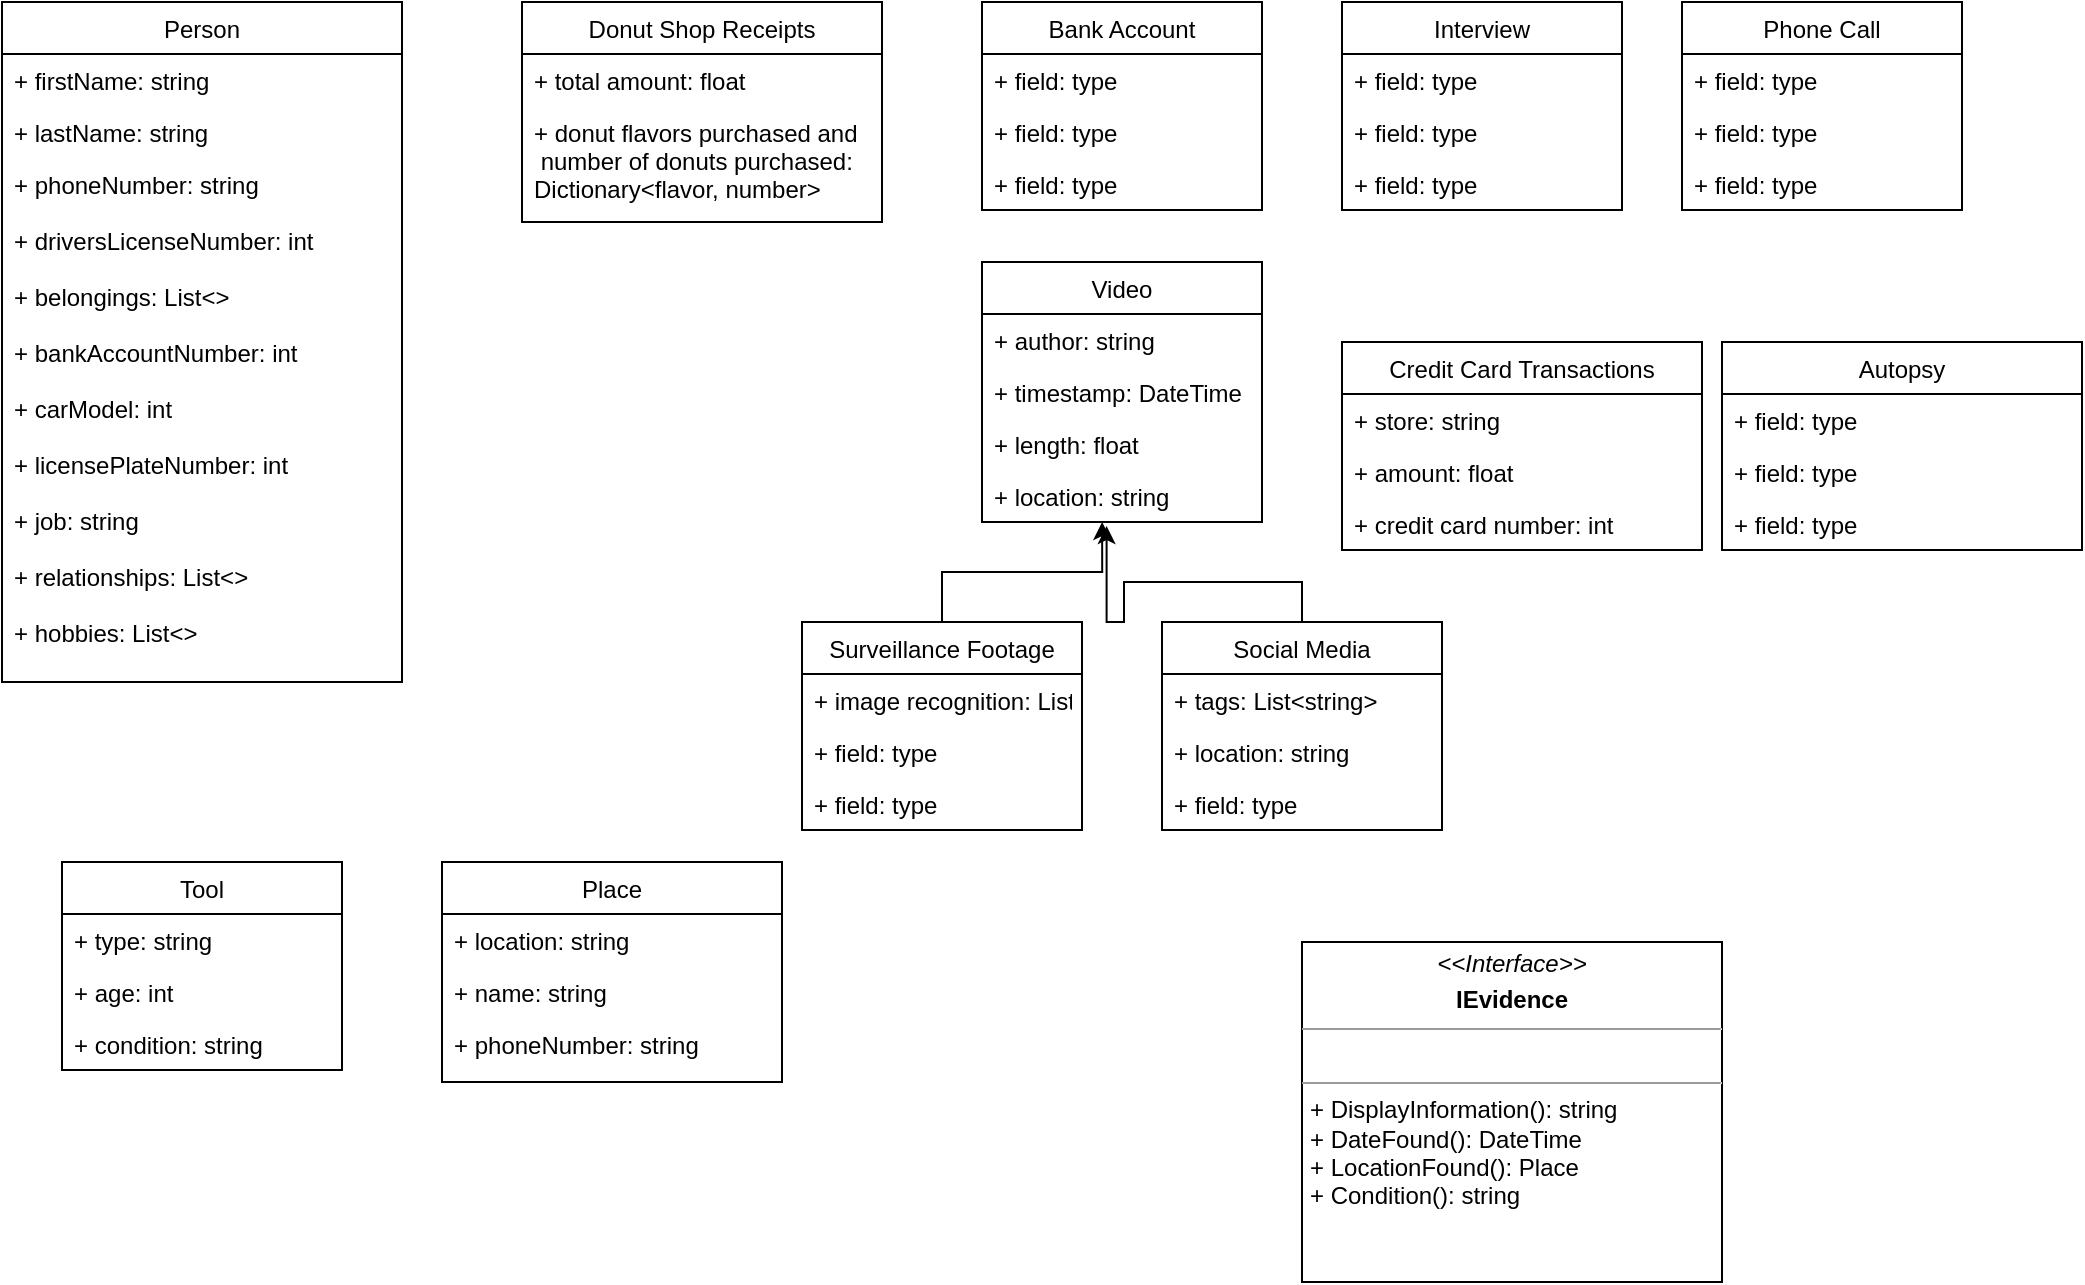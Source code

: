 <mxfile version="16.1.2" type="device"><diagram id="GpX4AnPzuE4LlQAOS_ol" name="Page-1"><mxGraphModel dx="895" dy="683" grid="1" gridSize="10" guides="1" tooltips="1" connect="1" arrows="1" fold="1" page="1" pageScale="1" pageWidth="1100" pageHeight="850" math="0" shadow="0"><root><mxCell id="0"/><mxCell id="1" parent="0"/><mxCell id="fT0EqmFZyFgD7_2aJZEb-1" value="Person" style="swimlane;fontStyle=0;childLayout=stackLayout;horizontal=1;startSize=26;fillColor=none;horizontalStack=0;resizeParent=1;resizeParentMax=0;resizeLast=0;collapsible=1;marginBottom=0;" parent="1" vertex="1"><mxGeometry x="50" y="30" width="200" height="340" as="geometry"><mxRectangle x="80" y="110" width="70" height="26" as="alternateBounds"/></mxGeometry></mxCell><mxCell id="fT0EqmFZyFgD7_2aJZEb-2" value="+ firstName: string" style="text;strokeColor=none;fillColor=none;align=left;verticalAlign=top;spacingLeft=4;spacingRight=4;overflow=hidden;rotatable=0;points=[[0,0.5],[1,0.5]];portConstraint=eastwest;" parent="fT0EqmFZyFgD7_2aJZEb-1" vertex="1"><mxGeometry y="26" width="200" height="26" as="geometry"/></mxCell><mxCell id="fT0EqmFZyFgD7_2aJZEb-3" value="+ lastName: string" style="text;strokeColor=none;fillColor=none;align=left;verticalAlign=top;spacingLeft=4;spacingRight=4;overflow=hidden;rotatable=0;points=[[0,0.5],[1,0.5]];portConstraint=eastwest;" parent="fT0EqmFZyFgD7_2aJZEb-1" vertex="1"><mxGeometry y="52" width="200" height="26" as="geometry"/></mxCell><mxCell id="fT0EqmFZyFgD7_2aJZEb-4" value="+ phoneNumber: string&#10;&#10;+ driversLicenseNumber: int&#10;&#10;+ belongings: List&lt;&gt;&#10;&#10;+ bankAccountNumber: int&#10;&#10;+ carModel: int&#10;&#10;+ licensePlateNumber: int&#10;&#10;+ job: string&#10;&#10;+ relationships: List&lt;&gt;&#10;&#10;+ hobbies: List&lt;&gt;&#10;" style="text;strokeColor=none;fillColor=none;align=left;verticalAlign=top;spacingLeft=4;spacingRight=4;overflow=hidden;rotatable=0;points=[[0,0.5],[1,0.5]];portConstraint=eastwest;" parent="fT0EqmFZyFgD7_2aJZEb-1" vertex="1"><mxGeometry y="78" width="200" height="262" as="geometry"/></mxCell><mxCell id="fT0EqmFZyFgD7_2aJZEb-5" value="Place" style="swimlane;fontStyle=0;childLayout=stackLayout;horizontal=1;startSize=26;fillColor=none;horizontalStack=0;resizeParent=1;resizeParentMax=0;resizeLast=0;collapsible=1;marginBottom=0;" parent="1" vertex="1"><mxGeometry x="270" y="460" width="170" height="110" as="geometry"><mxRectangle x="80" y="110" width="70" height="26" as="alternateBounds"/></mxGeometry></mxCell><mxCell id="fT0EqmFZyFgD7_2aJZEb-6" value="+ location: string" style="text;strokeColor=none;fillColor=none;align=left;verticalAlign=top;spacingLeft=4;spacingRight=4;overflow=hidden;rotatable=0;points=[[0,0.5],[1,0.5]];portConstraint=eastwest;" parent="fT0EqmFZyFgD7_2aJZEb-5" vertex="1"><mxGeometry y="26" width="170" height="26" as="geometry"/></mxCell><mxCell id="fT0EqmFZyFgD7_2aJZEb-7" value="+ name: string" style="text;strokeColor=none;fillColor=none;align=left;verticalAlign=top;spacingLeft=4;spacingRight=4;overflow=hidden;rotatable=0;points=[[0,0.5],[1,0.5]];portConstraint=eastwest;" parent="fT0EqmFZyFgD7_2aJZEb-5" vertex="1"><mxGeometry y="52" width="170" height="26" as="geometry"/></mxCell><mxCell id="fT0EqmFZyFgD7_2aJZEb-8" value="+ phoneNumber: string" style="text;strokeColor=none;fillColor=none;align=left;verticalAlign=top;spacingLeft=4;spacingRight=4;overflow=hidden;rotatable=0;points=[[0,0.5],[1,0.5]];portConstraint=eastwest;" parent="fT0EqmFZyFgD7_2aJZEb-5" vertex="1"><mxGeometry y="78" width="170" height="32" as="geometry"/></mxCell><mxCell id="fT0EqmFZyFgD7_2aJZEb-9" value="&lt;p style=&quot;margin: 0px ; margin-top: 4px ; text-align: center&quot;&gt;&lt;i&gt;&amp;lt;&amp;lt;Interface&amp;gt;&amp;gt;&lt;/i&gt;&lt;b&gt;&lt;br&gt;&lt;/b&gt;&lt;/p&gt;&lt;p style=&quot;margin: 0px ; margin-top: 4px ; text-align: center&quot;&gt;&lt;b&gt;IEvidence&lt;/b&gt;&lt;br&gt;&lt;b&gt;&lt;/b&gt;&lt;/p&gt;&lt;hr size=&quot;1&quot;&gt;&lt;p style=&quot;margin: 0px ; margin-left: 4px&quot;&gt;&lt;br&gt;&lt;/p&gt;&lt;hr size=&quot;1&quot;&gt;&lt;p style=&quot;margin: 0px ; margin-left: 4px&quot;&gt;+ DisplayInformation(): string&lt;br&gt;+ DateFound(): DateTime&lt;/p&gt;&lt;p style=&quot;margin: 0px ; margin-left: 4px&quot;&gt;+ LocationFound(): Place&lt;/p&gt;&lt;p style=&quot;margin: 0px ; margin-left: 4px&quot;&gt;+ Condition(): string&lt;/p&gt;&lt;p style=&quot;margin: 0px ; margin-left: 4px&quot;&gt;&lt;br&gt;&lt;/p&gt;&lt;p style=&quot;margin: 0px ; margin-left: 4px&quot;&gt;&lt;br&gt;&lt;/p&gt;" style="verticalAlign=top;align=left;overflow=fill;fontSize=12;fontFamily=Helvetica;html=1;" parent="1" vertex="1"><mxGeometry x="700" y="500" width="210" height="170" as="geometry"/></mxCell><mxCell id="fT0EqmFZyFgD7_2aJZEb-11" value="Tool" style="swimlane;fontStyle=0;childLayout=stackLayout;horizontal=1;startSize=26;fillColor=none;horizontalStack=0;resizeParent=1;resizeParentMax=0;resizeLast=0;collapsible=1;marginBottom=0;" parent="1" vertex="1"><mxGeometry x="80" y="460" width="140" height="104" as="geometry"/></mxCell><mxCell id="fT0EqmFZyFgD7_2aJZEb-12" value="+ type: string" style="text;strokeColor=none;fillColor=none;align=left;verticalAlign=top;spacingLeft=4;spacingRight=4;overflow=hidden;rotatable=0;points=[[0,0.5],[1,0.5]];portConstraint=eastwest;" parent="fT0EqmFZyFgD7_2aJZEb-11" vertex="1"><mxGeometry y="26" width="140" height="26" as="geometry"/></mxCell><mxCell id="fT0EqmFZyFgD7_2aJZEb-13" value="+ age: int" style="text;strokeColor=none;fillColor=none;align=left;verticalAlign=top;spacingLeft=4;spacingRight=4;overflow=hidden;rotatable=0;points=[[0,0.5],[1,0.5]];portConstraint=eastwest;" parent="fT0EqmFZyFgD7_2aJZEb-11" vertex="1"><mxGeometry y="52" width="140" height="26" as="geometry"/></mxCell><mxCell id="fT0EqmFZyFgD7_2aJZEb-14" value="+ condition: string" style="text;strokeColor=none;fillColor=none;align=left;verticalAlign=top;spacingLeft=4;spacingRight=4;overflow=hidden;rotatable=0;points=[[0,0.5],[1,0.5]];portConstraint=eastwest;" parent="fT0EqmFZyFgD7_2aJZEb-11" vertex="1"><mxGeometry y="78" width="140" height="26" as="geometry"/></mxCell><mxCell id="fT0EqmFZyFgD7_2aJZEb-17" value="Interview" style="swimlane;fontStyle=0;childLayout=stackLayout;horizontal=1;startSize=26;fillColor=none;horizontalStack=0;resizeParent=1;resizeParentMax=0;resizeLast=0;collapsible=1;marginBottom=0;" parent="1" vertex="1"><mxGeometry x="720" y="30" width="140" height="104" as="geometry"/></mxCell><mxCell id="fT0EqmFZyFgD7_2aJZEb-18" value="+ field: type" style="text;strokeColor=none;fillColor=none;align=left;verticalAlign=top;spacingLeft=4;spacingRight=4;overflow=hidden;rotatable=0;points=[[0,0.5],[1,0.5]];portConstraint=eastwest;" parent="fT0EqmFZyFgD7_2aJZEb-17" vertex="1"><mxGeometry y="26" width="140" height="26" as="geometry"/></mxCell><mxCell id="fT0EqmFZyFgD7_2aJZEb-19" value="+ field: type" style="text;strokeColor=none;fillColor=none;align=left;verticalAlign=top;spacingLeft=4;spacingRight=4;overflow=hidden;rotatable=0;points=[[0,0.5],[1,0.5]];portConstraint=eastwest;" parent="fT0EqmFZyFgD7_2aJZEb-17" vertex="1"><mxGeometry y="52" width="140" height="26" as="geometry"/></mxCell><mxCell id="fT0EqmFZyFgD7_2aJZEb-20" value="+ field: type" style="text;strokeColor=none;fillColor=none;align=left;verticalAlign=top;spacingLeft=4;spacingRight=4;overflow=hidden;rotatable=0;points=[[0,0.5],[1,0.5]];portConstraint=eastwest;" parent="fT0EqmFZyFgD7_2aJZEb-17" vertex="1"><mxGeometry y="78" width="140" height="26" as="geometry"/></mxCell><mxCell id="fT0EqmFZyFgD7_2aJZEb-21" value="Phone Call" style="swimlane;fontStyle=0;childLayout=stackLayout;horizontal=1;startSize=26;fillColor=none;horizontalStack=0;resizeParent=1;resizeParentMax=0;resizeLast=0;collapsible=1;marginBottom=0;" parent="1" vertex="1"><mxGeometry x="890" y="30" width="140" height="104" as="geometry"/></mxCell><mxCell id="fT0EqmFZyFgD7_2aJZEb-22" value="+ field: type" style="text;strokeColor=none;fillColor=none;align=left;verticalAlign=top;spacingLeft=4;spacingRight=4;overflow=hidden;rotatable=0;points=[[0,0.5],[1,0.5]];portConstraint=eastwest;" parent="fT0EqmFZyFgD7_2aJZEb-21" vertex="1"><mxGeometry y="26" width="140" height="26" as="geometry"/></mxCell><mxCell id="fT0EqmFZyFgD7_2aJZEb-23" value="+ field: type" style="text;strokeColor=none;fillColor=none;align=left;verticalAlign=top;spacingLeft=4;spacingRight=4;overflow=hidden;rotatable=0;points=[[0,0.5],[1,0.5]];portConstraint=eastwest;" parent="fT0EqmFZyFgD7_2aJZEb-21" vertex="1"><mxGeometry y="52" width="140" height="26" as="geometry"/></mxCell><mxCell id="fT0EqmFZyFgD7_2aJZEb-24" value="+ field: type" style="text;strokeColor=none;fillColor=none;align=left;verticalAlign=top;spacingLeft=4;spacingRight=4;overflow=hidden;rotatable=0;points=[[0,0.5],[1,0.5]];portConstraint=eastwest;" parent="fT0EqmFZyFgD7_2aJZEb-21" vertex="1"><mxGeometry y="78" width="140" height="26" as="geometry"/></mxCell><mxCell id="fT0EqmFZyFgD7_2aJZEb-26" value="Bank Account" style="swimlane;fontStyle=0;childLayout=stackLayout;horizontal=1;startSize=26;fillColor=none;horizontalStack=0;resizeParent=1;resizeParentMax=0;resizeLast=0;collapsible=1;marginBottom=0;" parent="1" vertex="1"><mxGeometry x="540" y="30" width="140" height="104" as="geometry"/></mxCell><mxCell id="fT0EqmFZyFgD7_2aJZEb-27" value="+ field: type" style="text;strokeColor=none;fillColor=none;align=left;verticalAlign=top;spacingLeft=4;spacingRight=4;overflow=hidden;rotatable=0;points=[[0,0.5],[1,0.5]];portConstraint=eastwest;" parent="fT0EqmFZyFgD7_2aJZEb-26" vertex="1"><mxGeometry y="26" width="140" height="26" as="geometry"/></mxCell><mxCell id="fT0EqmFZyFgD7_2aJZEb-28" value="+ field: type" style="text;strokeColor=none;fillColor=none;align=left;verticalAlign=top;spacingLeft=4;spacingRight=4;overflow=hidden;rotatable=0;points=[[0,0.5],[1,0.5]];portConstraint=eastwest;" parent="fT0EqmFZyFgD7_2aJZEb-26" vertex="1"><mxGeometry y="52" width="140" height="26" as="geometry"/></mxCell><mxCell id="fT0EqmFZyFgD7_2aJZEb-29" value="+ field: type" style="text;strokeColor=none;fillColor=none;align=left;verticalAlign=top;spacingLeft=4;spacingRight=4;overflow=hidden;rotatable=0;points=[[0,0.5],[1,0.5]];portConstraint=eastwest;" parent="fT0EqmFZyFgD7_2aJZEb-26" vertex="1"><mxGeometry y="78" width="140" height="26" as="geometry"/></mxCell><mxCell id="fT0EqmFZyFgD7_2aJZEb-30" value="Video" style="swimlane;fontStyle=0;childLayout=stackLayout;horizontal=1;startSize=26;fillColor=none;horizontalStack=0;resizeParent=1;resizeParentMax=0;resizeLast=0;collapsible=1;marginBottom=0;" parent="1" vertex="1"><mxGeometry x="540" y="160" width="140" height="130" as="geometry"/></mxCell><mxCell id="fT0EqmFZyFgD7_2aJZEb-31" value="+ author: string" style="text;strokeColor=none;fillColor=none;align=left;verticalAlign=top;spacingLeft=4;spacingRight=4;overflow=hidden;rotatable=0;points=[[0,0.5],[1,0.5]];portConstraint=eastwest;" parent="fT0EqmFZyFgD7_2aJZEb-30" vertex="1"><mxGeometry y="26" width="140" height="26" as="geometry"/></mxCell><mxCell id="fT0EqmFZyFgD7_2aJZEb-32" value="+ timestamp: DateTime" style="text;strokeColor=none;fillColor=none;align=left;verticalAlign=top;spacingLeft=4;spacingRight=4;overflow=hidden;rotatable=0;points=[[0,0.5],[1,0.5]];portConstraint=eastwest;" parent="fT0EqmFZyFgD7_2aJZEb-30" vertex="1"><mxGeometry y="52" width="140" height="26" as="geometry"/></mxCell><mxCell id="fT0EqmFZyFgD7_2aJZEb-33" value="+ length: float" style="text;strokeColor=none;fillColor=none;align=left;verticalAlign=top;spacingLeft=4;spacingRight=4;overflow=hidden;rotatable=0;points=[[0,0.5],[1,0.5]];portConstraint=eastwest;" parent="fT0EqmFZyFgD7_2aJZEb-30" vertex="1"><mxGeometry y="78" width="140" height="52" as="geometry"/></mxCell><mxCell id="fT0EqmFZyFgD7_2aJZEb-50" value="" style="edgeStyle=orthogonalEdgeStyle;rounded=0;orthogonalLoop=1;jettySize=auto;html=1;entryX=0.429;entryY=1;entryDx=0;entryDy=0;entryPerimeter=0;" parent="1" source="fT0EqmFZyFgD7_2aJZEb-34" target="LmaBlVGj-Z2WXdsz3wPb-6" edge="1"><mxGeometry relative="1" as="geometry"><mxPoint x="600" y="340" as="targetPoint"/></mxGeometry></mxCell><mxCell id="fT0EqmFZyFgD7_2aJZEb-34" value="Surveillance Footage" style="swimlane;fontStyle=0;childLayout=stackLayout;horizontal=1;startSize=26;fillColor=none;horizontalStack=0;resizeParent=1;resizeParentMax=0;resizeLast=0;collapsible=1;marginBottom=0;" parent="1" vertex="1"><mxGeometry x="450" y="340" width="140" height="104" as="geometry"/></mxCell><mxCell id="fT0EqmFZyFgD7_2aJZEb-35" value="+ image recognition: List&lt;string&gt;" style="text;strokeColor=none;fillColor=none;align=left;verticalAlign=top;spacingLeft=4;spacingRight=4;overflow=hidden;rotatable=0;points=[[0,0.5],[1,0.5]];portConstraint=eastwest;" parent="fT0EqmFZyFgD7_2aJZEb-34" vertex="1"><mxGeometry y="26" width="140" height="26" as="geometry"/></mxCell><mxCell id="fT0EqmFZyFgD7_2aJZEb-36" value="+ field: type" style="text;strokeColor=none;fillColor=none;align=left;verticalAlign=top;spacingLeft=4;spacingRight=4;overflow=hidden;rotatable=0;points=[[0,0.5],[1,0.5]];portConstraint=eastwest;" parent="fT0EqmFZyFgD7_2aJZEb-34" vertex="1"><mxGeometry y="52" width="140" height="26" as="geometry"/></mxCell><mxCell id="fT0EqmFZyFgD7_2aJZEb-37" value="+ field: type" style="text;strokeColor=none;fillColor=none;align=left;verticalAlign=top;spacingLeft=4;spacingRight=4;overflow=hidden;rotatable=0;points=[[0,0.5],[1,0.5]];portConstraint=eastwest;" parent="fT0EqmFZyFgD7_2aJZEb-34" vertex="1"><mxGeometry y="78" width="140" height="26" as="geometry"/></mxCell><mxCell id="fT0EqmFZyFgD7_2aJZEb-51" value="" style="edgeStyle=orthogonalEdgeStyle;rounded=0;orthogonalLoop=1;jettySize=auto;html=1;entryX=0.445;entryY=1.077;entryDx=0;entryDy=0;entryPerimeter=0;" parent="1" source="fT0EqmFZyFgD7_2aJZEb-38" target="LmaBlVGj-Z2WXdsz3wPb-6" edge="1"><mxGeometry relative="1" as="geometry"><Array as="points"><mxPoint x="700" y="320"/><mxPoint x="611" y="320"/><mxPoint x="611" y="340"/><mxPoint x="602" y="340"/></Array></mxGeometry></mxCell><mxCell id="fT0EqmFZyFgD7_2aJZEb-38" value="Social Media" style="swimlane;fontStyle=0;childLayout=stackLayout;horizontal=1;startSize=26;fillColor=none;horizontalStack=0;resizeParent=1;resizeParentMax=0;resizeLast=0;collapsible=1;marginBottom=0;" parent="1" vertex="1"><mxGeometry x="630" y="340" width="140" height="104" as="geometry"/></mxCell><mxCell id="fT0EqmFZyFgD7_2aJZEb-39" value="+ tags: List&lt;string&gt;" style="text;strokeColor=none;fillColor=none;align=left;verticalAlign=top;spacingLeft=4;spacingRight=4;overflow=hidden;rotatable=0;points=[[0,0.5],[1,0.5]];portConstraint=eastwest;" parent="fT0EqmFZyFgD7_2aJZEb-38" vertex="1"><mxGeometry y="26" width="140" height="26" as="geometry"/></mxCell><mxCell id="fT0EqmFZyFgD7_2aJZEb-40" value="+ location: string" style="text;strokeColor=none;fillColor=none;align=left;verticalAlign=top;spacingLeft=4;spacingRight=4;overflow=hidden;rotatable=0;points=[[0,0.5],[1,0.5]];portConstraint=eastwest;" parent="fT0EqmFZyFgD7_2aJZEb-38" vertex="1"><mxGeometry y="52" width="140" height="26" as="geometry"/></mxCell><mxCell id="fT0EqmFZyFgD7_2aJZEb-41" value="+ field: type" style="text;strokeColor=none;fillColor=none;align=left;verticalAlign=top;spacingLeft=4;spacingRight=4;overflow=hidden;rotatable=0;points=[[0,0.5],[1,0.5]];portConstraint=eastwest;" parent="fT0EqmFZyFgD7_2aJZEb-38" vertex="1"><mxGeometry y="78" width="140" height="26" as="geometry"/></mxCell><mxCell id="fT0EqmFZyFgD7_2aJZEb-42" value="Credit Card Transactions" style="swimlane;fontStyle=0;childLayout=stackLayout;horizontal=1;startSize=26;fillColor=none;horizontalStack=0;resizeParent=1;resizeParentMax=0;resizeLast=0;collapsible=1;marginBottom=0;" parent="1" vertex="1"><mxGeometry x="720" y="200" width="180" height="104" as="geometry"/></mxCell><mxCell id="fT0EqmFZyFgD7_2aJZEb-43" value="+ store: string" style="text;strokeColor=none;fillColor=none;align=left;verticalAlign=top;spacingLeft=4;spacingRight=4;overflow=hidden;rotatable=0;points=[[0,0.5],[1,0.5]];portConstraint=eastwest;" parent="fT0EqmFZyFgD7_2aJZEb-42" vertex="1"><mxGeometry y="26" width="180" height="26" as="geometry"/></mxCell><mxCell id="fT0EqmFZyFgD7_2aJZEb-44" value="+ amount: float" style="text;strokeColor=none;fillColor=none;align=left;verticalAlign=top;spacingLeft=4;spacingRight=4;overflow=hidden;rotatable=0;points=[[0,0.5],[1,0.5]];portConstraint=eastwest;" parent="fT0EqmFZyFgD7_2aJZEb-42" vertex="1"><mxGeometry y="52" width="180" height="26" as="geometry"/></mxCell><mxCell id="fT0EqmFZyFgD7_2aJZEb-45" value="+ credit card number: int" style="text;strokeColor=none;fillColor=none;align=left;verticalAlign=top;spacingLeft=4;spacingRight=4;overflow=hidden;rotatable=0;points=[[0,0.5],[1,0.5]];portConstraint=eastwest;" parent="fT0EqmFZyFgD7_2aJZEb-42" vertex="1"><mxGeometry y="78" width="180" height="26" as="geometry"/></mxCell><mxCell id="fT0EqmFZyFgD7_2aJZEb-46" value="Autopsy" style="swimlane;fontStyle=0;childLayout=stackLayout;horizontal=1;startSize=26;fillColor=none;horizontalStack=0;resizeParent=1;resizeParentMax=0;resizeLast=0;collapsible=1;marginBottom=0;" parent="1" vertex="1"><mxGeometry x="910" y="200" width="180" height="104" as="geometry"/></mxCell><mxCell id="fT0EqmFZyFgD7_2aJZEb-47" value="+ field: type" style="text;strokeColor=none;fillColor=none;align=left;verticalAlign=top;spacingLeft=4;spacingRight=4;overflow=hidden;rotatable=0;points=[[0,0.5],[1,0.5]];portConstraint=eastwest;" parent="fT0EqmFZyFgD7_2aJZEb-46" vertex="1"><mxGeometry y="26" width="180" height="26" as="geometry"/></mxCell><mxCell id="fT0EqmFZyFgD7_2aJZEb-48" value="+ field: type" style="text;strokeColor=none;fillColor=none;align=left;verticalAlign=top;spacingLeft=4;spacingRight=4;overflow=hidden;rotatable=0;points=[[0,0.5],[1,0.5]];portConstraint=eastwest;" parent="fT0EqmFZyFgD7_2aJZEb-46" vertex="1"><mxGeometry y="52" width="180" height="26" as="geometry"/></mxCell><mxCell id="fT0EqmFZyFgD7_2aJZEb-49" value="+ field: type" style="text;strokeColor=none;fillColor=none;align=left;verticalAlign=top;spacingLeft=4;spacingRight=4;overflow=hidden;rotatable=0;points=[[0,0.5],[1,0.5]];portConstraint=eastwest;" parent="fT0EqmFZyFgD7_2aJZEb-46" vertex="1"><mxGeometry y="78" width="180" height="26" as="geometry"/></mxCell><mxCell id="LmaBlVGj-Z2WXdsz3wPb-1" value="Donut Shop Receipts" style="swimlane;fontStyle=0;childLayout=stackLayout;horizontal=1;startSize=26;fillColor=none;horizontalStack=0;resizeParent=1;resizeParentMax=0;resizeLast=0;collapsible=1;marginBottom=0;" vertex="1" parent="1"><mxGeometry x="310" y="30" width="180" height="110" as="geometry"/></mxCell><mxCell id="LmaBlVGj-Z2WXdsz3wPb-2" value="+ total amount: float" style="text;strokeColor=none;fillColor=none;align=left;verticalAlign=top;spacingLeft=4;spacingRight=4;overflow=hidden;rotatable=0;points=[[0,0.5],[1,0.5]];portConstraint=eastwest;" vertex="1" parent="LmaBlVGj-Z2WXdsz3wPb-1"><mxGeometry y="26" width="180" height="26" as="geometry"/></mxCell><mxCell id="LmaBlVGj-Z2WXdsz3wPb-3" value="+ donut flavors purchased and&#10; number of donuts purchased: &#10;Dictionary&lt;flavor, number&gt;" style="text;strokeColor=none;fillColor=none;align=left;verticalAlign=top;spacingLeft=4;spacingRight=4;overflow=hidden;rotatable=0;points=[[0,0.5],[1,0.5]];portConstraint=eastwest;" vertex="1" parent="LmaBlVGj-Z2WXdsz3wPb-1"><mxGeometry y="52" width="180" height="58" as="geometry"/></mxCell><mxCell id="LmaBlVGj-Z2WXdsz3wPb-6" value="+ location: string" style="text;strokeColor=none;fillColor=none;align=left;verticalAlign=top;spacingLeft=4;spacingRight=4;overflow=hidden;rotatable=0;points=[[0,0.5],[1,0.5]];portConstraint=eastwest;" vertex="1" parent="1"><mxGeometry x="540" y="264" width="140" height="26" as="geometry"/></mxCell></root></mxGraphModel></diagram></mxfile>
